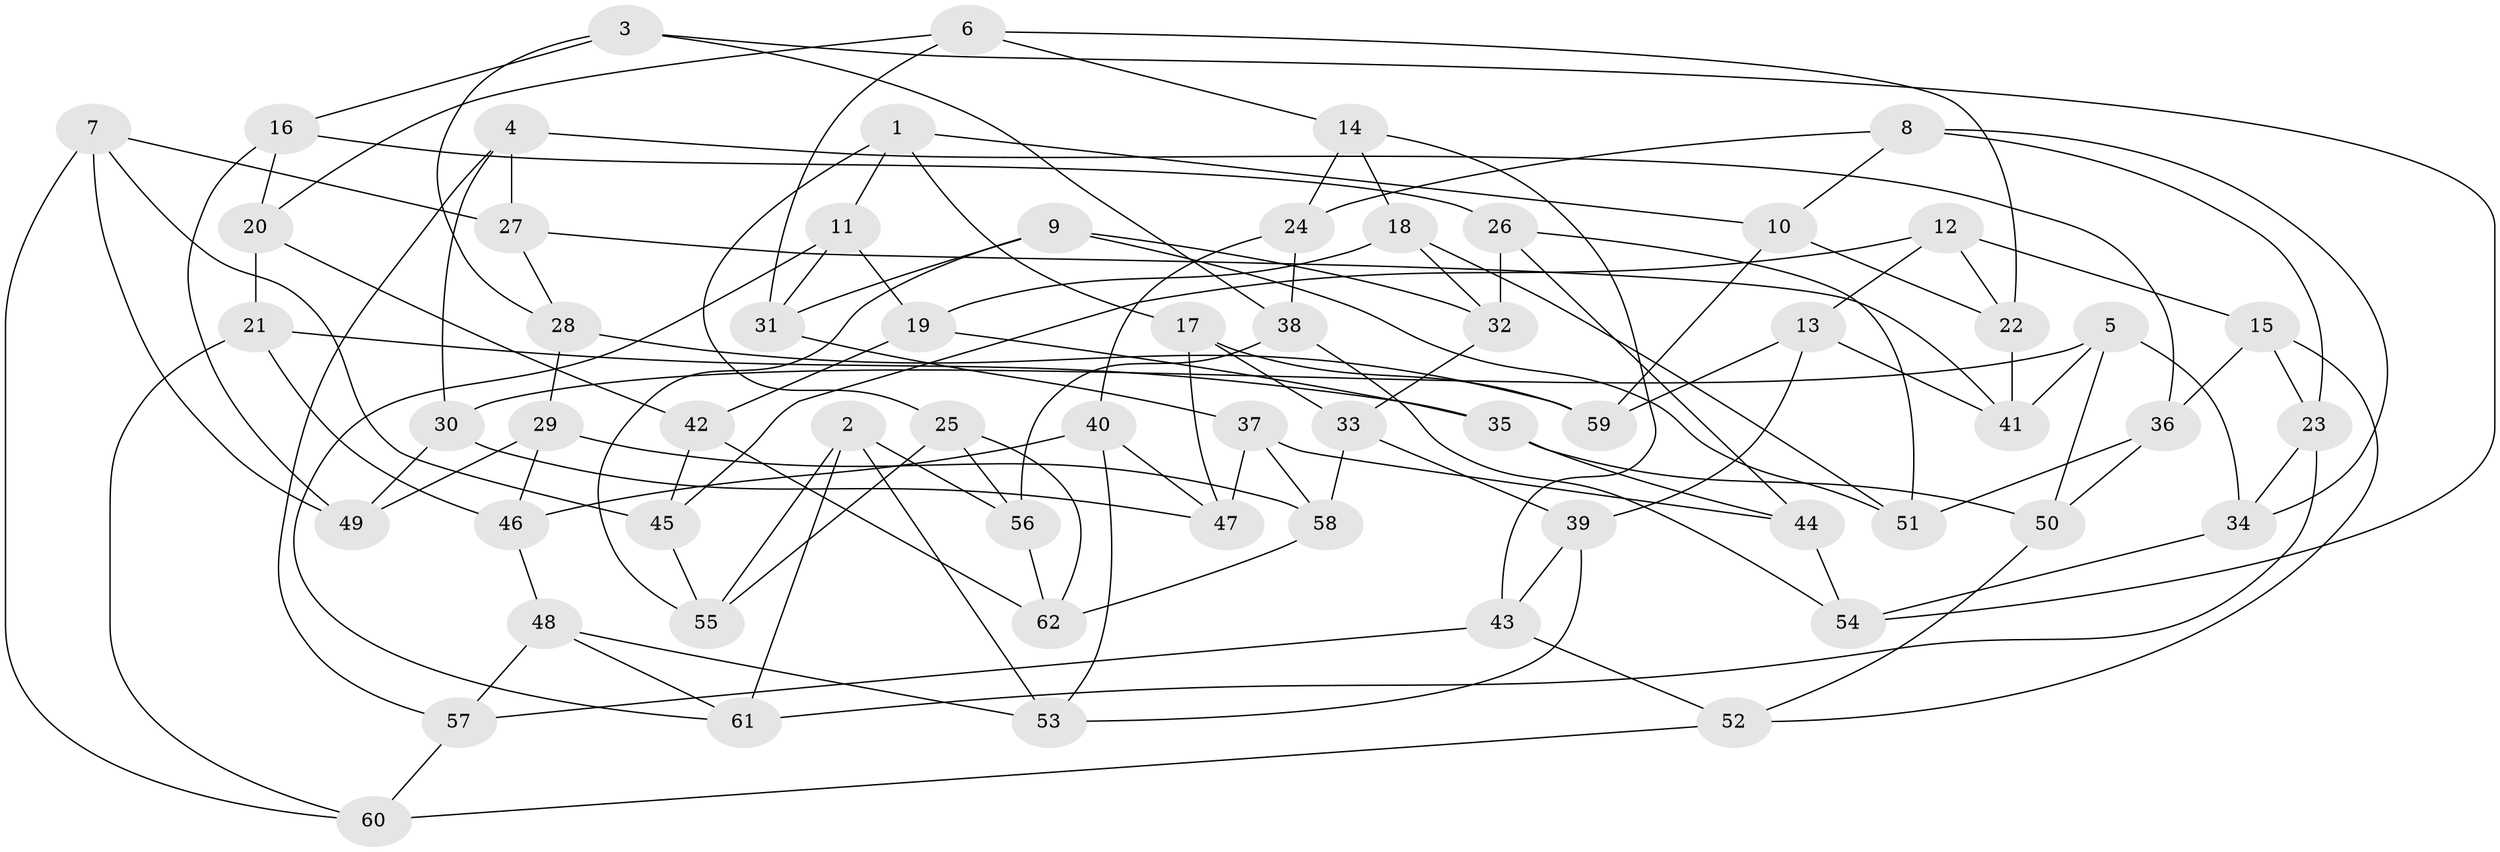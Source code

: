 // coarse degree distribution, {6: 0.36, 4: 0.12, 5: 0.32, 9: 0.04, 8: 0.12, 7: 0.04}
// Generated by graph-tools (version 1.1) at 2025/38/03/04/25 23:38:13]
// undirected, 62 vertices, 124 edges
graph export_dot {
  node [color=gray90,style=filled];
  1;
  2;
  3;
  4;
  5;
  6;
  7;
  8;
  9;
  10;
  11;
  12;
  13;
  14;
  15;
  16;
  17;
  18;
  19;
  20;
  21;
  22;
  23;
  24;
  25;
  26;
  27;
  28;
  29;
  30;
  31;
  32;
  33;
  34;
  35;
  36;
  37;
  38;
  39;
  40;
  41;
  42;
  43;
  44;
  45;
  46;
  47;
  48;
  49;
  50;
  51;
  52;
  53;
  54;
  55;
  56;
  57;
  58;
  59;
  60;
  61;
  62;
  1 -- 25;
  1 -- 17;
  1 -- 11;
  1 -- 10;
  2 -- 53;
  2 -- 55;
  2 -- 56;
  2 -- 61;
  3 -- 16;
  3 -- 54;
  3 -- 38;
  3 -- 28;
  4 -- 27;
  4 -- 36;
  4 -- 57;
  4 -- 30;
  5 -- 30;
  5 -- 41;
  5 -- 50;
  5 -- 34;
  6 -- 14;
  6 -- 22;
  6 -- 20;
  6 -- 31;
  7 -- 49;
  7 -- 45;
  7 -- 60;
  7 -- 27;
  8 -- 34;
  8 -- 23;
  8 -- 10;
  8 -- 24;
  9 -- 55;
  9 -- 32;
  9 -- 51;
  9 -- 31;
  10 -- 22;
  10 -- 59;
  11 -- 19;
  11 -- 61;
  11 -- 31;
  12 -- 13;
  12 -- 22;
  12 -- 15;
  12 -- 45;
  13 -- 59;
  13 -- 39;
  13 -- 41;
  14 -- 24;
  14 -- 18;
  14 -- 43;
  15 -- 52;
  15 -- 36;
  15 -- 23;
  16 -- 20;
  16 -- 49;
  16 -- 26;
  17 -- 47;
  17 -- 59;
  17 -- 33;
  18 -- 51;
  18 -- 19;
  18 -- 32;
  19 -- 35;
  19 -- 42;
  20 -- 21;
  20 -- 42;
  21 -- 60;
  21 -- 35;
  21 -- 46;
  22 -- 41;
  23 -- 61;
  23 -- 34;
  24 -- 40;
  24 -- 38;
  25 -- 56;
  25 -- 55;
  25 -- 62;
  26 -- 44;
  26 -- 32;
  26 -- 51;
  27 -- 28;
  27 -- 41;
  28 -- 59;
  28 -- 29;
  29 -- 49;
  29 -- 46;
  29 -- 58;
  30 -- 49;
  30 -- 47;
  31 -- 37;
  32 -- 33;
  33 -- 39;
  33 -- 58;
  34 -- 54;
  35 -- 44;
  35 -- 50;
  36 -- 51;
  36 -- 50;
  37 -- 44;
  37 -- 58;
  37 -- 47;
  38 -- 56;
  38 -- 54;
  39 -- 53;
  39 -- 43;
  40 -- 53;
  40 -- 47;
  40 -- 46;
  42 -- 62;
  42 -- 45;
  43 -- 52;
  43 -- 57;
  44 -- 54;
  45 -- 55;
  46 -- 48;
  48 -- 61;
  48 -- 53;
  48 -- 57;
  50 -- 52;
  52 -- 60;
  56 -- 62;
  57 -- 60;
  58 -- 62;
}
